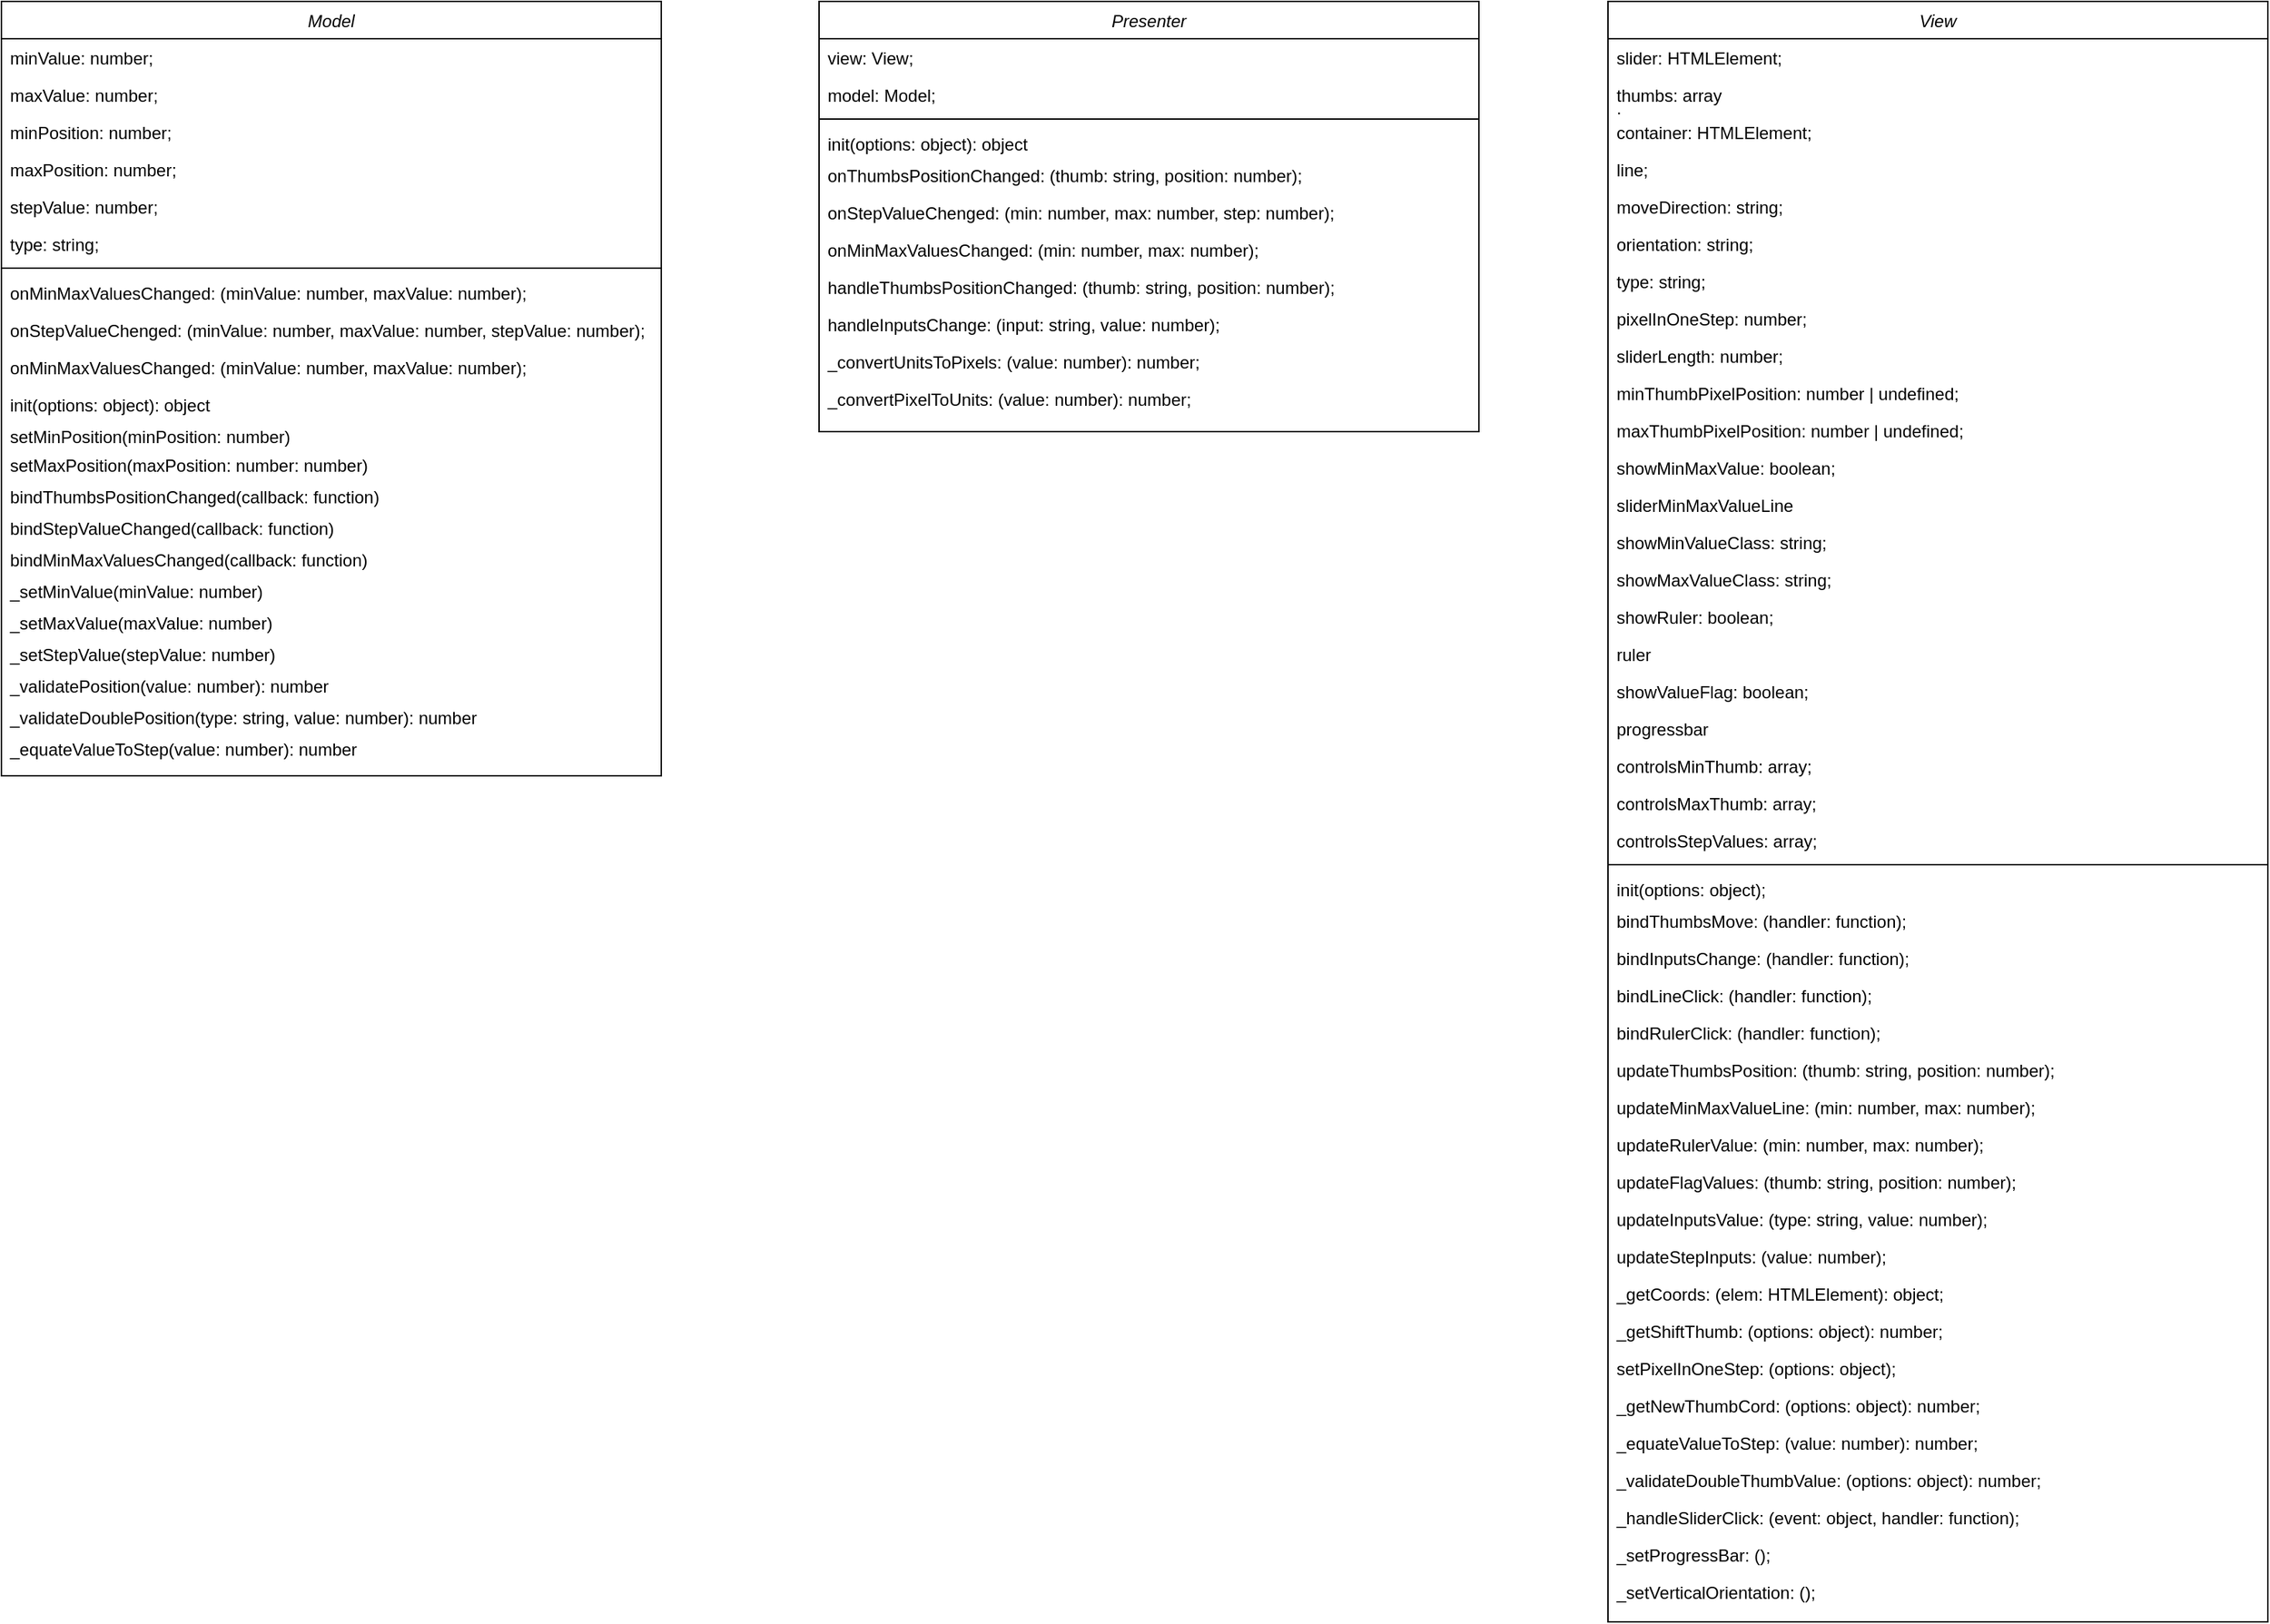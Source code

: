 <mxfile version="26.1.3">
  <diagram id="C5RBs43oDa-KdzZeNtuy" name="Page-1">
    <mxGraphModel dx="1793" dy="975" grid="1" gridSize="10" guides="1" tooltips="1" connect="1" arrows="1" fold="1" page="1" pageScale="1" pageWidth="827" pageHeight="1169" math="0" shadow="0">
      <root>
        <mxCell id="WIyWlLk6GJQsqaUBKTNV-0" />
        <mxCell id="WIyWlLk6GJQsqaUBKTNV-1" parent="WIyWlLk6GJQsqaUBKTNV-0" />
        <mxCell id="zkfFHV4jXpPFQw0GAbJ--0" value="Model" style="swimlane;fontStyle=2;align=center;verticalAlign=top;childLayout=stackLayout;horizontal=1;startSize=26;horizontalStack=0;resizeParent=1;resizeLast=0;collapsible=1;marginBottom=0;rounded=0;shadow=0;strokeWidth=1;" parent="WIyWlLk6GJQsqaUBKTNV-1" vertex="1">
          <mxGeometry x="80" y="80" width="460" height="540" as="geometry">
            <mxRectangle x="230" y="140" width="160" height="26" as="alternateBounds" />
          </mxGeometry>
        </mxCell>
        <mxCell id="vETQ4xbuBgJPmLecMaiF-1" value="minValue: number;" style="text;align=left;verticalAlign=top;spacingLeft=4;spacingRight=4;overflow=hidden;rotatable=0;points=[[0,0.5],[1,0.5]];portConstraint=eastwest;rounded=0;shadow=0;html=0;" vertex="1" parent="zkfFHV4jXpPFQw0GAbJ--0">
          <mxGeometry y="26" width="460" height="26" as="geometry" />
        </mxCell>
        <mxCell id="zkfFHV4jXpPFQw0GAbJ--2" value="maxValue: number;" style="text;align=left;verticalAlign=top;spacingLeft=4;spacingRight=4;overflow=hidden;rotatable=0;points=[[0,0.5],[1,0.5]];portConstraint=eastwest;rounded=0;shadow=0;html=0;" parent="zkfFHV4jXpPFQw0GAbJ--0" vertex="1">
          <mxGeometry y="52" width="460" height="26" as="geometry" />
        </mxCell>
        <mxCell id="zkfFHV4jXpPFQw0GAbJ--1" value="minPosition: number;" style="text;align=left;verticalAlign=top;spacingLeft=4;spacingRight=4;overflow=hidden;rotatable=0;points=[[0,0.5],[1,0.5]];portConstraint=eastwest;" parent="zkfFHV4jXpPFQw0GAbJ--0" vertex="1">
          <mxGeometry y="78" width="460" height="26" as="geometry" />
        </mxCell>
        <mxCell id="vETQ4xbuBgJPmLecMaiF-3" value="maxPosition: number;" style="text;align=left;verticalAlign=top;spacingLeft=4;spacingRight=4;overflow=hidden;rotatable=0;points=[[0,0.5],[1,0.5]];portConstraint=eastwest;" vertex="1" parent="zkfFHV4jXpPFQw0GAbJ--0">
          <mxGeometry y="104" width="460" height="26" as="geometry" />
        </mxCell>
        <mxCell id="zkfFHV4jXpPFQw0GAbJ--3" value="stepValue: number;" style="text;align=left;verticalAlign=top;spacingLeft=4;spacingRight=4;overflow=hidden;rotatable=0;points=[[0,0.5],[1,0.5]];portConstraint=eastwest;rounded=0;shadow=0;html=0;" parent="zkfFHV4jXpPFQw0GAbJ--0" vertex="1">
          <mxGeometry y="130" width="460" height="26" as="geometry" />
        </mxCell>
        <mxCell id="vETQ4xbuBgJPmLecMaiF-4" value="type: string;" style="text;align=left;verticalAlign=top;spacingLeft=4;spacingRight=4;overflow=hidden;rotatable=0;points=[[0,0.5],[1,0.5]];portConstraint=eastwest;rounded=0;shadow=0;html=0;" vertex="1" parent="zkfFHV4jXpPFQw0GAbJ--0">
          <mxGeometry y="156" width="460" height="26" as="geometry" />
        </mxCell>
        <mxCell id="zkfFHV4jXpPFQw0GAbJ--4" value="" style="line;html=1;strokeWidth=1;align=left;verticalAlign=middle;spacingTop=-1;spacingLeft=3;spacingRight=3;rotatable=0;labelPosition=right;points=[];portConstraint=eastwest;" parent="zkfFHV4jXpPFQw0GAbJ--0" vertex="1">
          <mxGeometry y="182" width="460" height="8" as="geometry" />
        </mxCell>
        <mxCell id="vETQ4xbuBgJPmLecMaiF-2" value="onMinMaxValuesChanged: (minValue: number, maxValue: number);" style="text;align=left;verticalAlign=top;spacingLeft=4;spacingRight=4;overflow=hidden;rotatable=0;points=[[0,0.5],[1,0.5]];portConstraint=eastwest;rounded=0;shadow=0;html=0;" vertex="1" parent="zkfFHV4jXpPFQw0GAbJ--0">
          <mxGeometry y="190" width="460" height="26" as="geometry" />
        </mxCell>
        <mxCell id="vETQ4xbuBgJPmLecMaiF-5" value="onStepValueChenged: (minValue: number, maxValue: number, stepValue: number);" style="text;align=left;verticalAlign=top;spacingLeft=4;spacingRight=4;overflow=hidden;rotatable=0;points=[[0,0.5],[1,0.5]];portConstraint=eastwest;rounded=0;shadow=0;html=0;" vertex="1" parent="zkfFHV4jXpPFQw0GAbJ--0">
          <mxGeometry y="216" width="460" height="26" as="geometry" />
        </mxCell>
        <mxCell id="vETQ4xbuBgJPmLecMaiF-6" value="onMinMaxValuesChanged: (minValue: number, maxValue: number);" style="text;align=left;verticalAlign=top;spacingLeft=4;spacingRight=4;overflow=hidden;rotatable=0;points=[[0,0.5],[1,0.5]];portConstraint=eastwest;rounded=0;shadow=0;html=0;" vertex="1" parent="zkfFHV4jXpPFQw0GAbJ--0">
          <mxGeometry y="242" width="460" height="26" as="geometry" />
        </mxCell>
        <mxCell id="zkfFHV4jXpPFQw0GAbJ--5" value="init(options: object): object" style="text;align=left;verticalAlign=top;spacingLeft=4;spacingRight=4;overflow=hidden;rotatable=0;points=[[0,0.5],[1,0.5]];portConstraint=eastwest;" parent="zkfFHV4jXpPFQw0GAbJ--0" vertex="1">
          <mxGeometry y="268" width="460" height="22" as="geometry" />
        </mxCell>
        <mxCell id="vETQ4xbuBgJPmLecMaiF-7" value="setMinPosition(minPosition: number)" style="text;align=left;verticalAlign=top;spacingLeft=4;spacingRight=4;overflow=hidden;rotatable=0;points=[[0,0.5],[1,0.5]];portConstraint=eastwest;" vertex="1" parent="zkfFHV4jXpPFQw0GAbJ--0">
          <mxGeometry y="290" width="460" height="20" as="geometry" />
        </mxCell>
        <mxCell id="vETQ4xbuBgJPmLecMaiF-8" value="setMaxPosition(maxPosition: number: number)" style="text;align=left;verticalAlign=top;spacingLeft=4;spacingRight=4;overflow=hidden;rotatable=0;points=[[0,0.5],[1,0.5]];portConstraint=eastwest;" vertex="1" parent="zkfFHV4jXpPFQw0GAbJ--0">
          <mxGeometry y="310" width="460" height="22" as="geometry" />
        </mxCell>
        <mxCell id="vETQ4xbuBgJPmLecMaiF-9" value="bindThumbsPositionChanged(callback: function)" style="text;align=left;verticalAlign=top;spacingLeft=4;spacingRight=4;overflow=hidden;rotatable=0;points=[[0,0.5],[1,0.5]];portConstraint=eastwest;" vertex="1" parent="zkfFHV4jXpPFQw0GAbJ--0">
          <mxGeometry y="332" width="460" height="22" as="geometry" />
        </mxCell>
        <mxCell id="vETQ4xbuBgJPmLecMaiF-10" value="bindStepValueChanged(callback: function)" style="text;align=left;verticalAlign=top;spacingLeft=4;spacingRight=4;overflow=hidden;rotatable=0;points=[[0,0.5],[1,0.5]];portConstraint=eastwest;" vertex="1" parent="zkfFHV4jXpPFQw0GAbJ--0">
          <mxGeometry y="354" width="460" height="22" as="geometry" />
        </mxCell>
        <mxCell id="vETQ4xbuBgJPmLecMaiF-11" value="bindMinMaxValuesChanged(callback: function)" style="text;align=left;verticalAlign=top;spacingLeft=4;spacingRight=4;overflow=hidden;rotatable=0;points=[[0,0.5],[1,0.5]];portConstraint=eastwest;" vertex="1" parent="zkfFHV4jXpPFQw0GAbJ--0">
          <mxGeometry y="376" width="460" height="22" as="geometry" />
        </mxCell>
        <mxCell id="vETQ4xbuBgJPmLecMaiF-12" value="_setMinValue(minValue: number)" style="text;align=left;verticalAlign=top;spacingLeft=4;spacingRight=4;overflow=hidden;rotatable=0;points=[[0,0.5],[1,0.5]];portConstraint=eastwest;" vertex="1" parent="zkfFHV4jXpPFQw0GAbJ--0">
          <mxGeometry y="398" width="460" height="22" as="geometry" />
        </mxCell>
        <mxCell id="vETQ4xbuBgJPmLecMaiF-13" value="_setMaxValue(maxValue: number)" style="text;align=left;verticalAlign=top;spacingLeft=4;spacingRight=4;overflow=hidden;rotatable=0;points=[[0,0.5],[1,0.5]];portConstraint=eastwest;" vertex="1" parent="zkfFHV4jXpPFQw0GAbJ--0">
          <mxGeometry y="420" width="460" height="22" as="geometry" />
        </mxCell>
        <mxCell id="vETQ4xbuBgJPmLecMaiF-14" value="_setStepValue(stepValue: number)" style="text;align=left;verticalAlign=top;spacingLeft=4;spacingRight=4;overflow=hidden;rotatable=0;points=[[0,0.5],[1,0.5]];portConstraint=eastwest;" vertex="1" parent="zkfFHV4jXpPFQw0GAbJ--0">
          <mxGeometry y="442" width="460" height="22" as="geometry" />
        </mxCell>
        <mxCell id="vETQ4xbuBgJPmLecMaiF-15" value="_validatePosition(value: number): number" style="text;align=left;verticalAlign=top;spacingLeft=4;spacingRight=4;overflow=hidden;rotatable=0;points=[[0,0.5],[1,0.5]];portConstraint=eastwest;" vertex="1" parent="zkfFHV4jXpPFQw0GAbJ--0">
          <mxGeometry y="464" width="460" height="22" as="geometry" />
        </mxCell>
        <mxCell id="vETQ4xbuBgJPmLecMaiF-16" value="_validateDoublePosition(type: string, value: number): number" style="text;align=left;verticalAlign=top;spacingLeft=4;spacingRight=4;overflow=hidden;rotatable=0;points=[[0,0.5],[1,0.5]];portConstraint=eastwest;" vertex="1" parent="zkfFHV4jXpPFQw0GAbJ--0">
          <mxGeometry y="486" width="460" height="22" as="geometry" />
        </mxCell>
        <mxCell id="vETQ4xbuBgJPmLecMaiF-17" value="_equateValueToStep(value: number): number" style="text;align=left;verticalAlign=top;spacingLeft=4;spacingRight=4;overflow=hidden;rotatable=0;points=[[0,0.5],[1,0.5]];portConstraint=eastwest;" vertex="1" parent="zkfFHV4jXpPFQw0GAbJ--0">
          <mxGeometry y="508" width="460" height="32" as="geometry" />
        </mxCell>
        <mxCell id="vETQ4xbuBgJPmLecMaiF-26" value="View" style="swimlane;fontStyle=2;align=center;verticalAlign=top;childLayout=stackLayout;horizontal=1;startSize=26;horizontalStack=0;resizeParent=1;resizeLast=0;collapsible=1;marginBottom=0;rounded=0;shadow=0;strokeWidth=1;" vertex="1" parent="WIyWlLk6GJQsqaUBKTNV-1">
          <mxGeometry x="1200" y="80" width="460" height="1130" as="geometry">
            <mxRectangle x="230" y="140" width="160" height="26" as="alternateBounds" />
          </mxGeometry>
        </mxCell>
        <mxCell id="vETQ4xbuBgJPmLecMaiF-27" value="slider: HTMLElement;" style="text;align=left;verticalAlign=top;spacingLeft=4;spacingRight=4;overflow=hidden;rotatable=0;points=[[0,0.5],[1,0.5]];portConstraint=eastwest;rounded=0;shadow=0;html=0;" vertex="1" parent="vETQ4xbuBgJPmLecMaiF-26">
          <mxGeometry y="26" width="460" height="26" as="geometry" />
        </mxCell>
        <mxCell id="vETQ4xbuBgJPmLecMaiF-28" value="thumbs: array&#xa;;" style="text;align=left;verticalAlign=top;spacingLeft=4;spacingRight=4;overflow=hidden;rotatable=0;points=[[0,0.5],[1,0.5]];portConstraint=eastwest;rounded=0;shadow=0;html=0;" vertex="1" parent="vETQ4xbuBgJPmLecMaiF-26">
          <mxGeometry y="52" width="460" height="26" as="geometry" />
        </mxCell>
        <mxCell id="vETQ4xbuBgJPmLecMaiF-29" value="container: HTMLElement;" style="text;align=left;verticalAlign=top;spacingLeft=4;spacingRight=4;overflow=hidden;rotatable=0;points=[[0,0.5],[1,0.5]];portConstraint=eastwest;" vertex="1" parent="vETQ4xbuBgJPmLecMaiF-26">
          <mxGeometry y="78" width="460" height="26" as="geometry" />
        </mxCell>
        <mxCell id="vETQ4xbuBgJPmLecMaiF-30" value="line;" style="text;align=left;verticalAlign=top;spacingLeft=4;spacingRight=4;overflow=hidden;rotatable=0;points=[[0,0.5],[1,0.5]];portConstraint=eastwest;" vertex="1" parent="vETQ4xbuBgJPmLecMaiF-26">
          <mxGeometry y="104" width="460" height="26" as="geometry" />
        </mxCell>
        <mxCell id="vETQ4xbuBgJPmLecMaiF-31" value="moveDirection: string;" style="text;align=left;verticalAlign=top;spacingLeft=4;spacingRight=4;overflow=hidden;rotatable=0;points=[[0,0.5],[1,0.5]];portConstraint=eastwest;rounded=0;shadow=0;html=0;" vertex="1" parent="vETQ4xbuBgJPmLecMaiF-26">
          <mxGeometry y="130" width="460" height="26" as="geometry" />
        </mxCell>
        <mxCell id="vETQ4xbuBgJPmLecMaiF-49" value="orientation: string;" style="text;align=left;verticalAlign=top;spacingLeft=4;spacingRight=4;overflow=hidden;rotatable=0;points=[[0,0.5],[1,0.5]];portConstraint=eastwest;rounded=0;shadow=0;html=0;" vertex="1" parent="vETQ4xbuBgJPmLecMaiF-26">
          <mxGeometry y="156" width="460" height="26" as="geometry" />
        </mxCell>
        <mxCell id="vETQ4xbuBgJPmLecMaiF-32" value="type: string;" style="text;align=left;verticalAlign=top;spacingLeft=4;spacingRight=4;overflow=hidden;rotatable=0;points=[[0,0.5],[1,0.5]];portConstraint=eastwest;rounded=0;shadow=0;html=0;" vertex="1" parent="vETQ4xbuBgJPmLecMaiF-26">
          <mxGeometry y="182" width="460" height="26" as="geometry" />
        </mxCell>
        <mxCell id="vETQ4xbuBgJPmLecMaiF-50" value="pixelInOneStep: number;" style="text;align=left;verticalAlign=top;spacingLeft=4;spacingRight=4;overflow=hidden;rotatable=0;points=[[0,0.5],[1,0.5]];portConstraint=eastwest;rounded=0;shadow=0;html=0;" vertex="1" parent="vETQ4xbuBgJPmLecMaiF-26">
          <mxGeometry y="208" width="460" height="26" as="geometry" />
        </mxCell>
        <mxCell id="vETQ4xbuBgJPmLecMaiF-51" value="sliderLength: number;" style="text;align=left;verticalAlign=top;spacingLeft=4;spacingRight=4;overflow=hidden;rotatable=0;points=[[0,0.5],[1,0.5]];portConstraint=eastwest;rounded=0;shadow=0;html=0;" vertex="1" parent="vETQ4xbuBgJPmLecMaiF-26">
          <mxGeometry y="234" width="460" height="26" as="geometry" />
        </mxCell>
        <mxCell id="vETQ4xbuBgJPmLecMaiF-52" value="minThumbPixelPosition: number | undefined;" style="text;align=left;verticalAlign=top;spacingLeft=4;spacingRight=4;overflow=hidden;rotatable=0;points=[[0,0.5],[1,0.5]];portConstraint=eastwest;rounded=0;shadow=0;html=0;" vertex="1" parent="vETQ4xbuBgJPmLecMaiF-26">
          <mxGeometry y="260" width="460" height="26" as="geometry" />
        </mxCell>
        <mxCell id="vETQ4xbuBgJPmLecMaiF-53" value="maxThumbPixelPosition: number | undefined;" style="text;align=left;verticalAlign=top;spacingLeft=4;spacingRight=4;overflow=hidden;rotatable=0;points=[[0,0.5],[1,0.5]];portConstraint=eastwest;rounded=0;shadow=0;html=0;" vertex="1" parent="vETQ4xbuBgJPmLecMaiF-26">
          <mxGeometry y="286" width="460" height="26" as="geometry" />
        </mxCell>
        <mxCell id="vETQ4xbuBgJPmLecMaiF-54" value="showMinMaxValue: boolean;" style="text;align=left;verticalAlign=top;spacingLeft=4;spacingRight=4;overflow=hidden;rotatable=0;points=[[0,0.5],[1,0.5]];portConstraint=eastwest;rounded=0;shadow=0;html=0;" vertex="1" parent="vETQ4xbuBgJPmLecMaiF-26">
          <mxGeometry y="312" width="460" height="26" as="geometry" />
        </mxCell>
        <mxCell id="vETQ4xbuBgJPmLecMaiF-55" value="sliderMinMaxValueLine" style="text;align=left;verticalAlign=top;spacingLeft=4;spacingRight=4;overflow=hidden;rotatable=0;points=[[0,0.5],[1,0.5]];portConstraint=eastwest;rounded=0;shadow=0;html=0;" vertex="1" parent="vETQ4xbuBgJPmLecMaiF-26">
          <mxGeometry y="338" width="460" height="26" as="geometry" />
        </mxCell>
        <mxCell id="vETQ4xbuBgJPmLecMaiF-56" value="showMinValueClass: string;" style="text;align=left;verticalAlign=top;spacingLeft=4;spacingRight=4;overflow=hidden;rotatable=0;points=[[0,0.5],[1,0.5]];portConstraint=eastwest;rounded=0;shadow=0;html=0;" vertex="1" parent="vETQ4xbuBgJPmLecMaiF-26">
          <mxGeometry y="364" width="460" height="26" as="geometry" />
        </mxCell>
        <mxCell id="vETQ4xbuBgJPmLecMaiF-57" value="showMaxValueClass: string;" style="text;align=left;verticalAlign=top;spacingLeft=4;spacingRight=4;overflow=hidden;rotatable=0;points=[[0,0.5],[1,0.5]];portConstraint=eastwest;rounded=0;shadow=0;html=0;" vertex="1" parent="vETQ4xbuBgJPmLecMaiF-26">
          <mxGeometry y="390" width="460" height="26" as="geometry" />
        </mxCell>
        <mxCell id="vETQ4xbuBgJPmLecMaiF-58" value="showRuler: boolean;" style="text;align=left;verticalAlign=top;spacingLeft=4;spacingRight=4;overflow=hidden;rotatable=0;points=[[0,0.5],[1,0.5]];portConstraint=eastwest;rounded=0;shadow=0;html=0;" vertex="1" parent="vETQ4xbuBgJPmLecMaiF-26">
          <mxGeometry y="416" width="460" height="26" as="geometry" />
        </mxCell>
        <mxCell id="vETQ4xbuBgJPmLecMaiF-59" value="ruler" style="text;align=left;verticalAlign=top;spacingLeft=4;spacingRight=4;overflow=hidden;rotatable=0;points=[[0,0.5],[1,0.5]];portConstraint=eastwest;rounded=0;shadow=0;html=0;" vertex="1" parent="vETQ4xbuBgJPmLecMaiF-26">
          <mxGeometry y="442" width="460" height="26" as="geometry" />
        </mxCell>
        <mxCell id="vETQ4xbuBgJPmLecMaiF-60" value="showValueFlag: boolean;" style="text;align=left;verticalAlign=top;spacingLeft=4;spacingRight=4;overflow=hidden;rotatable=0;points=[[0,0.5],[1,0.5]];portConstraint=eastwest;rounded=0;shadow=0;html=0;" vertex="1" parent="vETQ4xbuBgJPmLecMaiF-26">
          <mxGeometry y="468" width="460" height="26" as="geometry" />
        </mxCell>
        <mxCell id="vETQ4xbuBgJPmLecMaiF-61" value="progressbar" style="text;align=left;verticalAlign=top;spacingLeft=4;spacingRight=4;overflow=hidden;rotatable=0;points=[[0,0.5],[1,0.5]];portConstraint=eastwest;rounded=0;shadow=0;html=0;" vertex="1" parent="vETQ4xbuBgJPmLecMaiF-26">
          <mxGeometry y="494" width="460" height="26" as="geometry" />
        </mxCell>
        <mxCell id="vETQ4xbuBgJPmLecMaiF-62" value="controlsMinThumb: array;" style="text;align=left;verticalAlign=top;spacingLeft=4;spacingRight=4;overflow=hidden;rotatable=0;points=[[0,0.5],[1,0.5]];portConstraint=eastwest;rounded=0;shadow=0;html=0;" vertex="1" parent="vETQ4xbuBgJPmLecMaiF-26">
          <mxGeometry y="520" width="460" height="26" as="geometry" />
        </mxCell>
        <mxCell id="vETQ4xbuBgJPmLecMaiF-63" value="controlsMaxThumb: array;" style="text;align=left;verticalAlign=top;spacingLeft=4;spacingRight=4;overflow=hidden;rotatable=0;points=[[0,0.5],[1,0.5]];portConstraint=eastwest;rounded=0;shadow=0;html=0;" vertex="1" parent="vETQ4xbuBgJPmLecMaiF-26">
          <mxGeometry y="546" width="460" height="26" as="geometry" />
        </mxCell>
        <mxCell id="vETQ4xbuBgJPmLecMaiF-64" value="controlsStepValues: array;" style="text;align=left;verticalAlign=top;spacingLeft=4;spacingRight=4;overflow=hidden;rotatable=0;points=[[0,0.5],[1,0.5]];portConstraint=eastwest;rounded=0;shadow=0;html=0;" vertex="1" parent="vETQ4xbuBgJPmLecMaiF-26">
          <mxGeometry y="572" width="460" height="26" as="geometry" />
        </mxCell>
        <mxCell id="vETQ4xbuBgJPmLecMaiF-33" value="" style="line;html=1;strokeWidth=1;align=left;verticalAlign=middle;spacingTop=-1;spacingLeft=3;spacingRight=3;rotatable=0;labelPosition=right;points=[];portConstraint=eastwest;" vertex="1" parent="vETQ4xbuBgJPmLecMaiF-26">
          <mxGeometry y="598" width="460" height="8" as="geometry" />
        </mxCell>
        <mxCell id="vETQ4xbuBgJPmLecMaiF-37" value="init(options: object);" style="text;align=left;verticalAlign=top;spacingLeft=4;spacingRight=4;overflow=hidden;rotatable=0;points=[[0,0.5],[1,0.5]];portConstraint=eastwest;" vertex="1" parent="vETQ4xbuBgJPmLecMaiF-26">
          <mxGeometry y="606" width="460" height="22" as="geometry" />
        </mxCell>
        <mxCell id="vETQ4xbuBgJPmLecMaiF-34" value="bindThumbsMove: (handler: function);" style="text;align=left;verticalAlign=top;spacingLeft=4;spacingRight=4;overflow=hidden;rotatable=0;points=[[0,0.5],[1,0.5]];portConstraint=eastwest;rounded=0;shadow=0;html=0;" vertex="1" parent="vETQ4xbuBgJPmLecMaiF-26">
          <mxGeometry y="628" width="460" height="26" as="geometry" />
        </mxCell>
        <mxCell id="vETQ4xbuBgJPmLecMaiF-66" value="bindInputsChange: (handler: function);" style="text;align=left;verticalAlign=top;spacingLeft=4;spacingRight=4;overflow=hidden;rotatable=0;points=[[0,0.5],[1,0.5]];portConstraint=eastwest;rounded=0;shadow=0;html=0;" vertex="1" parent="vETQ4xbuBgJPmLecMaiF-26">
          <mxGeometry y="654" width="460" height="26" as="geometry" />
        </mxCell>
        <mxCell id="vETQ4xbuBgJPmLecMaiF-67" value="bindLineClick: (handler: function);" style="text;align=left;verticalAlign=top;spacingLeft=4;spacingRight=4;overflow=hidden;rotatable=0;points=[[0,0.5],[1,0.5]];portConstraint=eastwest;rounded=0;shadow=0;html=0;" vertex="1" parent="vETQ4xbuBgJPmLecMaiF-26">
          <mxGeometry y="680" width="460" height="26" as="geometry" />
        </mxCell>
        <mxCell id="vETQ4xbuBgJPmLecMaiF-68" value="bindRulerClick: (handler: function);" style="text;align=left;verticalAlign=top;spacingLeft=4;spacingRight=4;overflow=hidden;rotatable=0;points=[[0,0.5],[1,0.5]];portConstraint=eastwest;rounded=0;shadow=0;html=0;" vertex="1" parent="vETQ4xbuBgJPmLecMaiF-26">
          <mxGeometry y="706" width="460" height="26" as="geometry" />
        </mxCell>
        <mxCell id="vETQ4xbuBgJPmLecMaiF-35" value="updateThumbsPosition: (thumb: string, position: number);" style="text;align=left;verticalAlign=top;spacingLeft=4;spacingRight=4;overflow=hidden;rotatable=0;points=[[0,0.5],[1,0.5]];portConstraint=eastwest;rounded=0;shadow=0;html=0;" vertex="1" parent="vETQ4xbuBgJPmLecMaiF-26">
          <mxGeometry y="732" width="460" height="26" as="geometry" />
        </mxCell>
        <mxCell id="vETQ4xbuBgJPmLecMaiF-69" value="updateMinMaxValueLine: (min: number, max: number);" style="text;align=left;verticalAlign=top;spacingLeft=4;spacingRight=4;overflow=hidden;rotatable=0;points=[[0,0.5],[1,0.5]];portConstraint=eastwest;rounded=0;shadow=0;html=0;" vertex="1" parent="vETQ4xbuBgJPmLecMaiF-26">
          <mxGeometry y="758" width="460" height="26" as="geometry" />
        </mxCell>
        <mxCell id="vETQ4xbuBgJPmLecMaiF-70" value="updateRulerValue: (min: number, max: number);" style="text;align=left;verticalAlign=top;spacingLeft=4;spacingRight=4;overflow=hidden;rotatable=0;points=[[0,0.5],[1,0.5]];portConstraint=eastwest;rounded=0;shadow=0;html=0;" vertex="1" parent="vETQ4xbuBgJPmLecMaiF-26">
          <mxGeometry y="784" width="460" height="26" as="geometry" />
        </mxCell>
        <mxCell id="vETQ4xbuBgJPmLecMaiF-71" value="updateFlagValues: (thumb: string, position: number);" style="text;align=left;verticalAlign=top;spacingLeft=4;spacingRight=4;overflow=hidden;rotatable=0;points=[[0,0.5],[1,0.5]];portConstraint=eastwest;rounded=0;shadow=0;html=0;" vertex="1" parent="vETQ4xbuBgJPmLecMaiF-26">
          <mxGeometry y="810" width="460" height="26" as="geometry" />
        </mxCell>
        <mxCell id="vETQ4xbuBgJPmLecMaiF-72" value="updateInputsValue: (type: string, value: number);" style="text;align=left;verticalAlign=top;spacingLeft=4;spacingRight=4;overflow=hidden;rotatable=0;points=[[0,0.5],[1,0.5]];portConstraint=eastwest;rounded=0;shadow=0;html=0;" vertex="1" parent="vETQ4xbuBgJPmLecMaiF-26">
          <mxGeometry y="836" width="460" height="26" as="geometry" />
        </mxCell>
        <mxCell id="vETQ4xbuBgJPmLecMaiF-73" value="updateStepInputs: (value: number);" style="text;align=left;verticalAlign=top;spacingLeft=4;spacingRight=4;overflow=hidden;rotatable=0;points=[[0,0.5],[1,0.5]];portConstraint=eastwest;rounded=0;shadow=0;html=0;" vertex="1" parent="vETQ4xbuBgJPmLecMaiF-26">
          <mxGeometry y="862" width="460" height="26" as="geometry" />
        </mxCell>
        <mxCell id="vETQ4xbuBgJPmLecMaiF-74" value="_getCoords: (elem: HTMLElement): object;" style="text;align=left;verticalAlign=top;spacingLeft=4;spacingRight=4;overflow=hidden;rotatable=0;points=[[0,0.5],[1,0.5]];portConstraint=eastwest;rounded=0;shadow=0;html=0;" vertex="1" parent="vETQ4xbuBgJPmLecMaiF-26">
          <mxGeometry y="888" width="460" height="26" as="geometry" />
        </mxCell>
        <mxCell id="vETQ4xbuBgJPmLecMaiF-75" value="_getShiftThumb: (options: object): number;" style="text;align=left;verticalAlign=top;spacingLeft=4;spacingRight=4;overflow=hidden;rotatable=0;points=[[0,0.5],[1,0.5]];portConstraint=eastwest;rounded=0;shadow=0;html=0;" vertex="1" parent="vETQ4xbuBgJPmLecMaiF-26">
          <mxGeometry y="914" width="460" height="26" as="geometry" />
        </mxCell>
        <mxCell id="vETQ4xbuBgJPmLecMaiF-76" value="setPixelInOneStep: (options: object);" style="text;align=left;verticalAlign=top;spacingLeft=4;spacingRight=4;overflow=hidden;rotatable=0;points=[[0,0.5],[1,0.5]];portConstraint=eastwest;rounded=0;shadow=0;html=0;" vertex="1" parent="vETQ4xbuBgJPmLecMaiF-26">
          <mxGeometry y="940" width="460" height="26" as="geometry" />
        </mxCell>
        <mxCell id="vETQ4xbuBgJPmLecMaiF-77" value="_getNewThumbCord: (options: object): number;" style="text;align=left;verticalAlign=top;spacingLeft=4;spacingRight=4;overflow=hidden;rotatable=0;points=[[0,0.5],[1,0.5]];portConstraint=eastwest;rounded=0;shadow=0;html=0;" vertex="1" parent="vETQ4xbuBgJPmLecMaiF-26">
          <mxGeometry y="966" width="460" height="26" as="geometry" />
        </mxCell>
        <mxCell id="vETQ4xbuBgJPmLecMaiF-78" value="_equateValueToStep: (value: number): number;" style="text;align=left;verticalAlign=top;spacingLeft=4;spacingRight=4;overflow=hidden;rotatable=0;points=[[0,0.5],[1,0.5]];portConstraint=eastwest;rounded=0;shadow=0;html=0;" vertex="1" parent="vETQ4xbuBgJPmLecMaiF-26">
          <mxGeometry y="992" width="460" height="26" as="geometry" />
        </mxCell>
        <mxCell id="vETQ4xbuBgJPmLecMaiF-79" value="_validateDoubleThumbValue: (options: object): number;" style="text;align=left;verticalAlign=top;spacingLeft=4;spacingRight=4;overflow=hidden;rotatable=0;points=[[0,0.5],[1,0.5]];portConstraint=eastwest;rounded=0;shadow=0;html=0;" vertex="1" parent="vETQ4xbuBgJPmLecMaiF-26">
          <mxGeometry y="1018" width="460" height="26" as="geometry" />
        </mxCell>
        <mxCell id="vETQ4xbuBgJPmLecMaiF-80" value="_handleSliderClick: (event: object, handler: function);" style="text;align=left;verticalAlign=top;spacingLeft=4;spacingRight=4;overflow=hidden;rotatable=0;points=[[0,0.5],[1,0.5]];portConstraint=eastwest;rounded=0;shadow=0;html=0;" vertex="1" parent="vETQ4xbuBgJPmLecMaiF-26">
          <mxGeometry y="1044" width="460" height="26" as="geometry" />
        </mxCell>
        <mxCell id="vETQ4xbuBgJPmLecMaiF-81" value="_setProgressBar: ();" style="text;align=left;verticalAlign=top;spacingLeft=4;spacingRight=4;overflow=hidden;rotatable=0;points=[[0,0.5],[1,0.5]];portConstraint=eastwest;rounded=0;shadow=0;html=0;" vertex="1" parent="vETQ4xbuBgJPmLecMaiF-26">
          <mxGeometry y="1070" width="460" height="26" as="geometry" />
        </mxCell>
        <mxCell id="vETQ4xbuBgJPmLecMaiF-82" value="_setVerticalOrientation: ();" style="text;align=left;verticalAlign=top;spacingLeft=4;spacingRight=4;overflow=hidden;rotatable=0;points=[[0,0.5],[1,0.5]];portConstraint=eastwest;rounded=0;shadow=0;html=0;" vertex="1" parent="vETQ4xbuBgJPmLecMaiF-26">
          <mxGeometry y="1096" width="460" height="26" as="geometry" />
        </mxCell>
        <mxCell id="vETQ4xbuBgJPmLecMaiF-83" value="Presenter" style="swimlane;fontStyle=2;align=center;verticalAlign=top;childLayout=stackLayout;horizontal=1;startSize=26;horizontalStack=0;resizeParent=1;resizeLast=0;collapsible=1;marginBottom=0;rounded=0;shadow=0;strokeWidth=1;" vertex="1" parent="WIyWlLk6GJQsqaUBKTNV-1">
          <mxGeometry x="650" y="80" width="460" height="300" as="geometry">
            <mxRectangle x="230" y="140" width="160" height="26" as="alternateBounds" />
          </mxGeometry>
        </mxCell>
        <mxCell id="vETQ4xbuBgJPmLecMaiF-84" value="view: View;" style="text;align=left;verticalAlign=top;spacingLeft=4;spacingRight=4;overflow=hidden;rotatable=0;points=[[0,0.5],[1,0.5]];portConstraint=eastwest;rounded=0;shadow=0;html=0;" vertex="1" parent="vETQ4xbuBgJPmLecMaiF-83">
          <mxGeometry y="26" width="460" height="26" as="geometry" />
        </mxCell>
        <mxCell id="vETQ4xbuBgJPmLecMaiF-85" value="model: Model;" style="text;align=left;verticalAlign=top;spacingLeft=4;spacingRight=4;overflow=hidden;rotatable=0;points=[[0,0.5],[1,0.5]];portConstraint=eastwest;rounded=0;shadow=0;html=0;" vertex="1" parent="vETQ4xbuBgJPmLecMaiF-83">
          <mxGeometry y="52" width="460" height="26" as="geometry" />
        </mxCell>
        <mxCell id="vETQ4xbuBgJPmLecMaiF-90" value="" style="line;html=1;strokeWidth=1;align=left;verticalAlign=middle;spacingTop=-1;spacingLeft=3;spacingRight=3;rotatable=0;labelPosition=right;points=[];portConstraint=eastwest;" vertex="1" parent="vETQ4xbuBgJPmLecMaiF-83">
          <mxGeometry y="78" width="460" height="8" as="geometry" />
        </mxCell>
        <mxCell id="vETQ4xbuBgJPmLecMaiF-94" value="init(options: object): object" style="text;align=left;verticalAlign=top;spacingLeft=4;spacingRight=4;overflow=hidden;rotatable=0;points=[[0,0.5],[1,0.5]];portConstraint=eastwest;" vertex="1" parent="vETQ4xbuBgJPmLecMaiF-83">
          <mxGeometry y="86" width="460" height="22" as="geometry" />
        </mxCell>
        <mxCell id="vETQ4xbuBgJPmLecMaiF-91" value="onThumbsPositionChanged: (thumb: string, position: number);" style="text;align=left;verticalAlign=top;spacingLeft=4;spacingRight=4;overflow=hidden;rotatable=0;points=[[0,0.5],[1,0.5]];portConstraint=eastwest;rounded=0;shadow=0;html=0;" vertex="1" parent="vETQ4xbuBgJPmLecMaiF-83">
          <mxGeometry y="108" width="460" height="26" as="geometry" />
        </mxCell>
        <mxCell id="vETQ4xbuBgJPmLecMaiF-106" value="onStepValueChenged: (min: number, max: number, step: number);" style="text;align=left;verticalAlign=top;spacingLeft=4;spacingRight=4;overflow=hidden;rotatable=0;points=[[0,0.5],[1,0.5]];portConstraint=eastwest;rounded=0;shadow=0;html=0;" vertex="1" parent="vETQ4xbuBgJPmLecMaiF-83">
          <mxGeometry y="134" width="460" height="26" as="geometry" />
        </mxCell>
        <mxCell id="vETQ4xbuBgJPmLecMaiF-107" value="onMinMaxValuesChanged: (min: number, max: number);" style="text;align=left;verticalAlign=top;spacingLeft=4;spacingRight=4;overflow=hidden;rotatable=0;points=[[0,0.5],[1,0.5]];portConstraint=eastwest;rounded=0;shadow=0;html=0;" vertex="1" parent="vETQ4xbuBgJPmLecMaiF-83">
          <mxGeometry y="160" width="460" height="26" as="geometry" />
        </mxCell>
        <mxCell id="vETQ4xbuBgJPmLecMaiF-108" value="handleThumbsPositionChanged: (thumb: string, position: number);" style="text;align=left;verticalAlign=top;spacingLeft=4;spacingRight=4;overflow=hidden;rotatable=0;points=[[0,0.5],[1,0.5]];portConstraint=eastwest;rounded=0;shadow=0;html=0;" vertex="1" parent="vETQ4xbuBgJPmLecMaiF-83">
          <mxGeometry y="186" width="460" height="26" as="geometry" />
        </mxCell>
        <mxCell id="vETQ4xbuBgJPmLecMaiF-109" value="handleInputsChange: (input: string, value: number);" style="text;align=left;verticalAlign=top;spacingLeft=4;spacingRight=4;overflow=hidden;rotatable=0;points=[[0,0.5],[1,0.5]];portConstraint=eastwest;rounded=0;shadow=0;html=0;" vertex="1" parent="vETQ4xbuBgJPmLecMaiF-83">
          <mxGeometry y="212" width="460" height="26" as="geometry" />
        </mxCell>
        <mxCell id="vETQ4xbuBgJPmLecMaiF-110" value="_convertUnitsToPixels: (value: number): number;" style="text;align=left;verticalAlign=top;spacingLeft=4;spacingRight=4;overflow=hidden;rotatable=0;points=[[0,0.5],[1,0.5]];portConstraint=eastwest;rounded=0;shadow=0;html=0;" vertex="1" parent="vETQ4xbuBgJPmLecMaiF-83">
          <mxGeometry y="238" width="460" height="26" as="geometry" />
        </mxCell>
        <mxCell id="vETQ4xbuBgJPmLecMaiF-111" value="_convertPixelToUnits: (value: number): number;" style="text;align=left;verticalAlign=top;spacingLeft=4;spacingRight=4;overflow=hidden;rotatable=0;points=[[0,0.5],[1,0.5]];portConstraint=eastwest;rounded=0;shadow=0;html=0;" vertex="1" parent="vETQ4xbuBgJPmLecMaiF-83">
          <mxGeometry y="264" width="460" height="26" as="geometry" />
        </mxCell>
      </root>
    </mxGraphModel>
  </diagram>
</mxfile>
